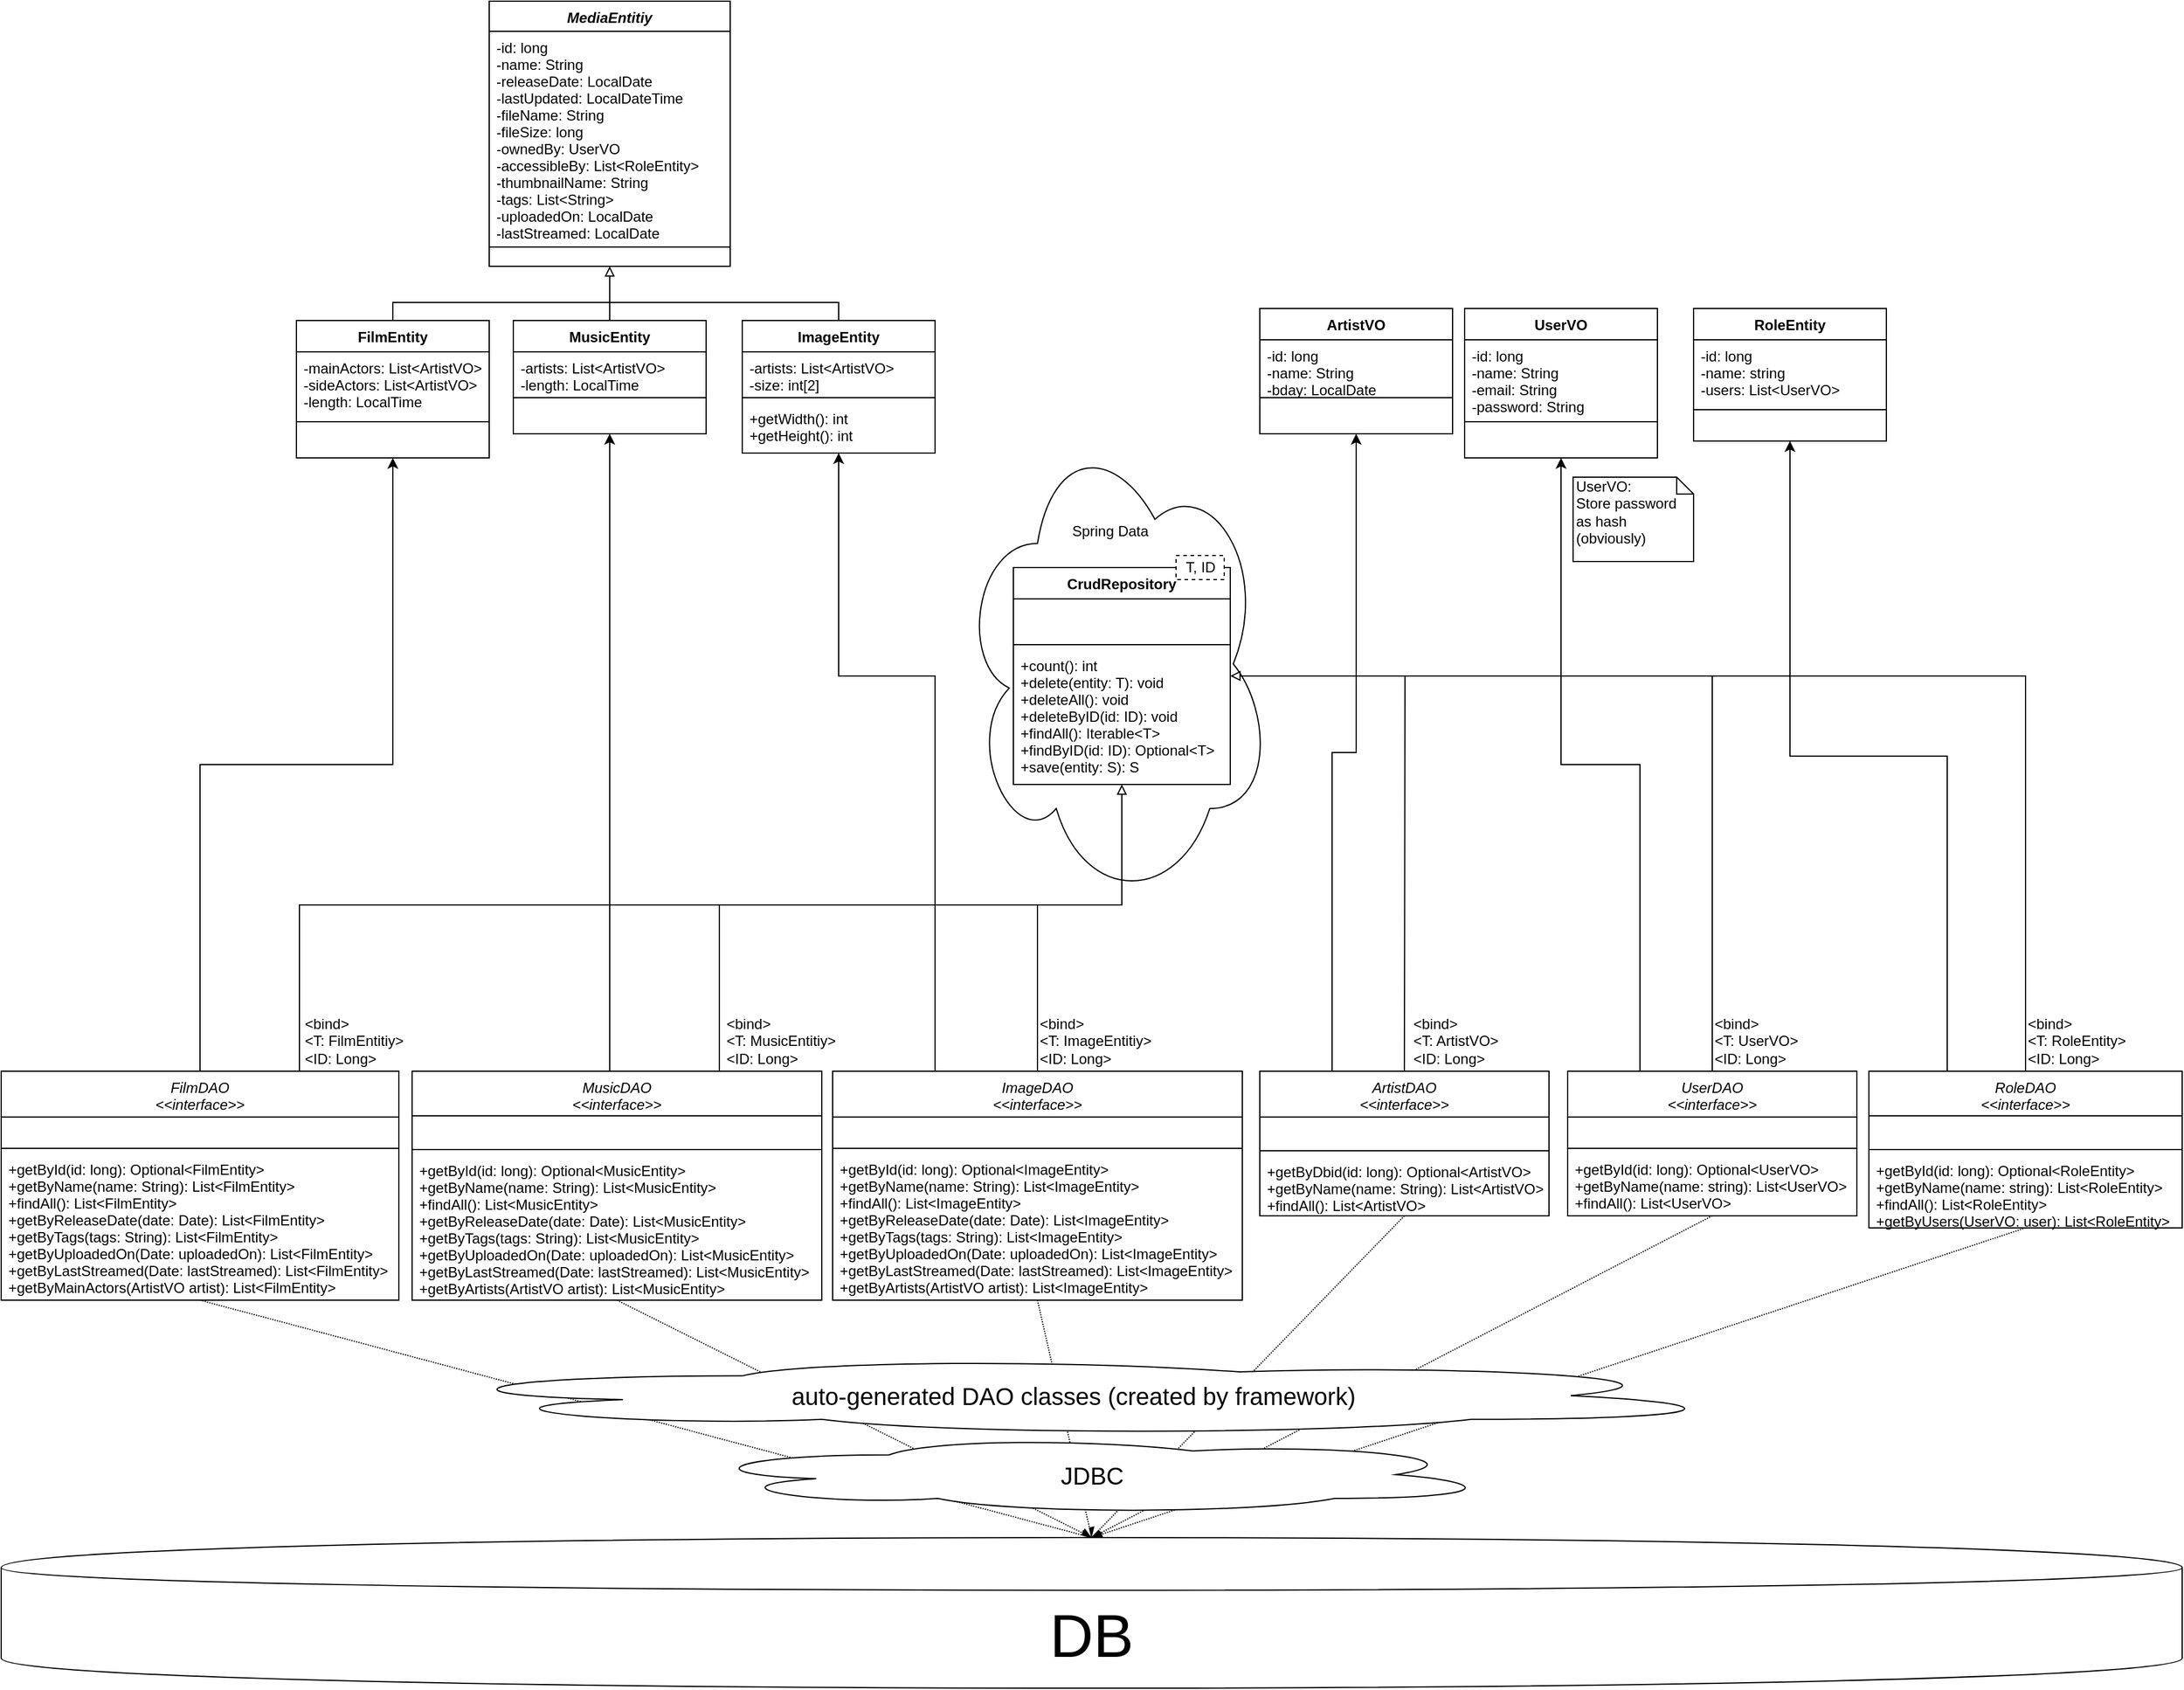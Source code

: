 <mxfile version="12.5.3" type="device"><diagram id="YP7HFyZaJCNOg3gk6_sX" name="Page-1"><mxGraphModel dx="2249" dy="1991" grid="1" gridSize="10" guides="1" tooltips="1" connect="1" arrows="1" fold="1" page="1" pageScale="1" pageWidth="827" pageHeight="1169" math="0" shadow="0"><root><mxCell id="0"/><mxCell id="1" parent="0"/><mxCell id="Z74YaJd0JO3LBjnw7may-52" value="FilmEntity" style="swimlane;fontStyle=1;align=center;verticalAlign=top;childLayout=stackLayout;horizontal=1;startSize=26;horizontalStack=0;resizeParent=1;resizeParentMax=0;resizeLast=0;collapsible=1;marginBottom=0;rounded=0;shadow=0;glass=0;comic=0;gradientColor=none;" parent="1" vertex="1"><mxGeometry x="135" y="25" width="160" height="114" as="geometry"/></mxCell><mxCell id="Z74YaJd0JO3LBjnw7may-53" value="-mainActors: List&lt;ArtistVO&gt;&#10;-sideActors: List&lt;ArtistVO&gt;&#10;-length: LocalTime&#10;" style="text;strokeColor=none;fillColor=none;align=left;verticalAlign=top;spacingLeft=4;spacingRight=4;overflow=hidden;rotatable=0;points=[[0,0.5],[1,0.5]];portConstraint=eastwest;" parent="Z74YaJd0JO3LBjnw7may-52" vertex="1"><mxGeometry y="26" width="160" height="54" as="geometry"/></mxCell><mxCell id="Z74YaJd0JO3LBjnw7may-54" value="" style="line;strokeWidth=1;fillColor=none;align=left;verticalAlign=middle;spacingTop=-1;spacingLeft=3;spacingRight=3;rotatable=0;labelPosition=right;points=[];portConstraint=eastwest;" parent="Z74YaJd0JO3LBjnw7may-52" vertex="1"><mxGeometry y="80" width="160" height="8" as="geometry"/></mxCell><mxCell id="Z74YaJd0JO3LBjnw7may-55" value=" " style="text;strokeColor=none;fillColor=none;align=left;verticalAlign=top;spacingLeft=4;spacingRight=4;overflow=hidden;rotatable=0;points=[[0,0.5],[1,0.5]];portConstraint=eastwest;" parent="Z74YaJd0JO3LBjnw7may-52" vertex="1"><mxGeometry y="88" width="160" height="26" as="geometry"/></mxCell><mxCell id="Z74YaJd0JO3LBjnw7may-56" value="ArtistVO" style="swimlane;fontStyle=1;align=center;verticalAlign=top;childLayout=stackLayout;horizontal=1;startSize=26;horizontalStack=0;resizeParent=1;resizeParentMax=0;resizeLast=0;collapsible=1;marginBottom=0;rounded=0;shadow=0;glass=0;comic=0;gradientColor=none;" parent="1" vertex="1"><mxGeometry x="934.5" y="15" width="160" height="104" as="geometry"/></mxCell><mxCell id="Z74YaJd0JO3LBjnw7may-57" value="-id: long&#10;-name: String&#10;-bday: LocalDate&#10;" style="text;strokeColor=none;fillColor=none;align=left;verticalAlign=top;spacingLeft=4;spacingRight=4;overflow=hidden;rotatable=0;points=[[0,0.5],[1,0.5]];portConstraint=eastwest;" parent="Z74YaJd0JO3LBjnw7may-56" vertex="1"><mxGeometry y="26" width="160" height="44" as="geometry"/></mxCell><mxCell id="Z74YaJd0JO3LBjnw7may-58" value="" style="line;strokeWidth=1;fillColor=none;align=left;verticalAlign=middle;spacingTop=-1;spacingLeft=3;spacingRight=3;rotatable=0;labelPosition=right;points=[];portConstraint=eastwest;" parent="Z74YaJd0JO3LBjnw7may-56" vertex="1"><mxGeometry y="70" width="160" height="8" as="geometry"/></mxCell><mxCell id="Z74YaJd0JO3LBjnw7may-59" value=" " style="text;strokeColor=none;fillColor=none;align=left;verticalAlign=top;spacingLeft=4;spacingRight=4;overflow=hidden;rotatable=0;points=[[0,0.5],[1,0.5]];portConstraint=eastwest;" parent="Z74YaJd0JO3LBjnw7may-56" vertex="1"><mxGeometry y="78" width="160" height="26" as="geometry"/></mxCell><mxCell id="Z74YaJd0JO3LBjnw7may-69" value="MusicEntity" style="swimlane;fontStyle=1;align=center;verticalAlign=top;childLayout=stackLayout;horizontal=1;startSize=26;horizontalStack=0;resizeParent=1;resizeParentMax=0;resizeLast=0;collapsible=1;marginBottom=0;rounded=0;shadow=0;glass=0;comic=0;gradientColor=none;" parent="1" vertex="1"><mxGeometry x="315" y="25" width="160" height="94" as="geometry"/></mxCell><mxCell id="Z74YaJd0JO3LBjnw7may-70" value="-artists: List&lt;ArtistVO&gt;&#10;-length: LocalTime&#10;" style="text;strokeColor=none;fillColor=none;align=left;verticalAlign=top;spacingLeft=4;spacingRight=4;overflow=hidden;rotatable=0;points=[[0,0.5],[1,0.5]];portConstraint=eastwest;" parent="Z74YaJd0JO3LBjnw7may-69" vertex="1"><mxGeometry y="26" width="160" height="34" as="geometry"/></mxCell><mxCell id="Z74YaJd0JO3LBjnw7may-71" value="" style="line;strokeWidth=1;fillColor=none;align=left;verticalAlign=middle;spacingTop=-1;spacingLeft=3;spacingRight=3;rotatable=0;labelPosition=right;points=[];portConstraint=eastwest;" parent="Z74YaJd0JO3LBjnw7may-69" vertex="1"><mxGeometry y="60" width="160" height="8" as="geometry"/></mxCell><mxCell id="Z74YaJd0JO3LBjnw7may-72" value=" " style="text;strokeColor=none;fillColor=none;align=left;verticalAlign=top;spacingLeft=4;spacingRight=4;overflow=hidden;rotatable=0;points=[[0,0.5],[1,0.5]];portConstraint=eastwest;" parent="Z74YaJd0JO3LBjnw7may-69" vertex="1"><mxGeometry y="68" width="160" height="26" as="geometry"/></mxCell><mxCell id="Z74YaJd0JO3LBjnw7may-73" value="ImageEntity" style="swimlane;fontStyle=1;align=center;verticalAlign=top;childLayout=stackLayout;horizontal=1;startSize=26;horizontalStack=0;resizeParent=1;resizeParentMax=0;resizeLast=0;collapsible=1;marginBottom=0;rounded=0;shadow=0;glass=0;comic=0;gradientColor=none;" parent="1" vertex="1"><mxGeometry x="505" y="25" width="160" height="110" as="geometry"/></mxCell><mxCell id="Z74YaJd0JO3LBjnw7may-74" value="-artists: List&lt;ArtistVO&gt;&#10;-size: int[2]&#10;" style="text;strokeColor=none;fillColor=none;align=left;verticalAlign=top;spacingLeft=4;spacingRight=4;overflow=hidden;rotatable=0;points=[[0,0.5],[1,0.5]];portConstraint=eastwest;" parent="Z74YaJd0JO3LBjnw7may-73" vertex="1"><mxGeometry y="26" width="160" height="34" as="geometry"/></mxCell><mxCell id="Z74YaJd0JO3LBjnw7may-75" value="" style="line;strokeWidth=1;fillColor=none;align=left;verticalAlign=middle;spacingTop=-1;spacingLeft=3;spacingRight=3;rotatable=0;labelPosition=right;points=[];portConstraint=eastwest;" parent="Z74YaJd0JO3LBjnw7may-73" vertex="1"><mxGeometry y="60" width="160" height="8" as="geometry"/></mxCell><mxCell id="Z74YaJd0JO3LBjnw7may-76" value="+getWidth(): int&#10;+getHeight(): int&#10;" style="text;strokeColor=none;fillColor=none;align=left;verticalAlign=top;spacingLeft=4;spacingRight=4;overflow=hidden;rotatable=0;points=[[0,0.5],[1,0.5]];portConstraint=eastwest;" parent="Z74YaJd0JO3LBjnw7may-73" vertex="1"><mxGeometry y="68" width="160" height="42" as="geometry"/></mxCell><mxCell id="eEmlUZ2aHTx8cpikARrD-1" value="UserVO" style="swimlane;fontStyle=1;align=center;verticalAlign=top;childLayout=stackLayout;horizontal=1;startSize=26;horizontalStack=0;resizeParent=1;resizeParentMax=0;resizeLast=0;collapsible=1;marginBottom=0;rounded=0;shadow=0;glass=0;comic=0;gradientColor=none;" parent="1" vertex="1"><mxGeometry x="1104.5" y="15" width="160" height="124" as="geometry"/></mxCell><mxCell id="eEmlUZ2aHTx8cpikARrD-2" value="-id: long&#10;-name: String&#10;-email: String&#10;-password: String&#10;&#10;" style="text;strokeColor=none;fillColor=none;align=left;verticalAlign=top;spacingLeft=4;spacingRight=4;overflow=hidden;rotatable=0;points=[[0,0.5],[1,0.5]];portConstraint=eastwest;" parent="eEmlUZ2aHTx8cpikARrD-1" vertex="1"><mxGeometry y="26" width="160" height="64" as="geometry"/></mxCell><mxCell id="eEmlUZ2aHTx8cpikARrD-3" value="" style="line;strokeWidth=1;fillColor=none;align=left;verticalAlign=middle;spacingTop=-1;spacingLeft=3;spacingRight=3;rotatable=0;labelPosition=right;points=[];portConstraint=eastwest;" parent="eEmlUZ2aHTx8cpikARrD-1" vertex="1"><mxGeometry y="90" width="160" height="8" as="geometry"/></mxCell><mxCell id="eEmlUZ2aHTx8cpikARrD-4" value=" " style="text;strokeColor=none;fillColor=none;align=left;verticalAlign=top;spacingLeft=4;spacingRight=4;overflow=hidden;rotatable=0;points=[[0,0.5],[1,0.5]];portConstraint=eastwest;" parent="eEmlUZ2aHTx8cpikARrD-1" vertex="1"><mxGeometry y="98" width="160" height="26" as="geometry"/></mxCell><mxCell id="eEmlUZ2aHTx8cpikARrD-5" value="&lt;div&gt;UserVO:&lt;/div&gt;&lt;div&gt;Store password as hash (obviously)&lt;br&gt;&lt;/div&gt;" style="shape=note;whiteSpace=wrap;html=1;size=14;verticalAlign=top;align=left;spacingTop=-6;" parent="1" vertex="1"><mxGeometry x="1194.5" y="155" width="100" height="70" as="geometry"/></mxCell><mxCell id="eEmlUZ2aHTx8cpikARrD-9" value="RoleEntity" style="swimlane;fontStyle=1;align=center;verticalAlign=top;childLayout=stackLayout;horizontal=1;startSize=26;horizontalStack=0;resizeParent=1;resizeParentMax=0;resizeLast=0;collapsible=1;marginBottom=0;rounded=0;shadow=0;glass=0;comic=0;gradientColor=none;" parent="1" vertex="1"><mxGeometry x="1294.5" y="15" width="160" height="110" as="geometry"/></mxCell><mxCell id="eEmlUZ2aHTx8cpikARrD-10" value="-id: long&#10;-name: string&#10;-users: List&lt;UserVO&gt;&#10;" style="text;strokeColor=none;fillColor=none;align=left;verticalAlign=top;spacingLeft=4;spacingRight=4;overflow=hidden;rotatable=0;points=[[0,0.5],[1,0.5]];portConstraint=eastwest;" parent="eEmlUZ2aHTx8cpikARrD-9" vertex="1"><mxGeometry y="26" width="160" height="54" as="geometry"/></mxCell><mxCell id="eEmlUZ2aHTx8cpikARrD-11" value="" style="line;strokeWidth=1;fillColor=none;align=left;verticalAlign=middle;spacingTop=-1;spacingLeft=3;spacingRight=3;rotatable=0;labelPosition=right;points=[];portConstraint=eastwest;" parent="eEmlUZ2aHTx8cpikARrD-9" vertex="1"><mxGeometry y="80" width="160" height="8" as="geometry"/></mxCell><mxCell id="eEmlUZ2aHTx8cpikARrD-12" value=" " style="text;strokeColor=none;fillColor=none;align=left;verticalAlign=top;spacingLeft=4;spacingRight=4;overflow=hidden;rotatable=0;points=[[0,0.5],[1,0.5]];portConstraint=eastwest;" parent="eEmlUZ2aHTx8cpikARrD-9" vertex="1"><mxGeometry y="88" width="160" height="22" as="geometry"/></mxCell><mxCell id="cUEIJS8t-ERrBjEmtR3z-5" value="" style="endArrow=classic;html=1;entryX=0.5;entryY=1;entryDx=0;entryDy=0;exitX=0.25;exitY=0;exitDx=0;exitDy=0;rounded=0;edgeStyle=orthogonalEdgeStyle;" parent="1" source="cUEIJS8t-ERrBjEmtR3z-11" target="eEmlUZ2aHTx8cpikARrD-9" edge="1"><mxGeometry width="50" height="50" relative="1" as="geometry"><mxPoint x="-290" y="185" as="sourcePoint"/><mxPoint x="-380" y="565" as="targetPoint"/></mxGeometry></mxCell><mxCell id="cUEIJS8t-ERrBjEmtR3z-6" value="" style="endArrow=classic;html=1;entryX=0.5;entryY=1;entryDx=0;entryDy=0;exitX=0.5;exitY=0;exitDx=0;exitDy=0;rounded=0;edgeStyle=orthogonalEdgeStyle;" parent="1" source="cUEIJS8t-ERrBjEmtR3z-35" target="Z74YaJd0JO3LBjnw7may-52" edge="1"><mxGeometry width="50" height="50" relative="1" as="geometry"><mxPoint x="202.5" y="555" as="sourcePoint"/><mxPoint x="-380" y="565" as="targetPoint"/></mxGeometry></mxCell><mxCell id="cUEIJS8t-ERrBjEmtR3z-7" value="" style="endArrow=none;html=1;entryX=0.25;entryY=0;entryDx=0;entryDy=0;rounded=0;edgeStyle=orthogonalEdgeStyle;exitX=0.5;exitY=1;exitDx=0;exitDy=0;startArrow=classic;startFill=1;endFill=0;" parent="1" source="Z74YaJd0JO3LBjnw7may-69" target="cUEIJS8t-ERrBjEmtR3z-31" edge="1"><mxGeometry width="50" height="50" relative="1" as="geometry"><mxPoint x="-80" y="565" as="sourcePoint"/><mxPoint x="490" y="580" as="targetPoint"/><Array as="points"><mxPoint x="395" y="648"/></Array></mxGeometry></mxCell><mxCell id="cUEIJS8t-ERrBjEmtR3z-8" value="" style="endArrow=classic;html=1;entryX=0.5;entryY=1;entryDx=0;entryDy=0;exitX=0.25;exitY=0;exitDx=0;exitDy=0;rounded=0;edgeStyle=orthogonalEdgeStyle;" parent="1" source="cUEIJS8t-ERrBjEmtR3z-27" target="Z74YaJd0JO3LBjnw7may-73" edge="1"><mxGeometry width="50" height="50" relative="1" as="geometry"><mxPoint x="698" y="555" as="sourcePoint"/><mxPoint x="-80" y="565" as="targetPoint"/><Array as="points"><mxPoint x="665" y="320"/><mxPoint x="585" y="320"/></Array></mxGeometry></mxCell><mxCell id="cUEIJS8t-ERrBjEmtR3z-9" value="" style="endArrow=classic;html=1;entryX=0.5;entryY=1;entryDx=0;entryDy=0;exitX=0.25;exitY=0;exitDx=0;exitDy=0;rounded=0;edgeStyle=orthogonalEdgeStyle;" parent="1" source="cUEIJS8t-ERrBjEmtR3z-23" target="Z74YaJd0JO3LBjnw7may-56" edge="1"><mxGeometry width="50" height="50" relative="1" as="geometry"><mxPoint x="965" y="180" as="sourcePoint"/><mxPoint x="510" y="560" as="targetPoint"/></mxGeometry></mxCell><mxCell id="cUEIJS8t-ERrBjEmtR3z-10" value="" style="endArrow=classic;html=1;entryX=0.5;entryY=1;entryDx=0;entryDy=0;exitX=0.25;exitY=0;exitDx=0;exitDy=0;rounded=0;edgeStyle=orthogonalEdgeStyle;" parent="1" source="cUEIJS8t-ERrBjEmtR3z-19" target="eEmlUZ2aHTx8cpikARrD-1" edge="1"><mxGeometry width="50" height="50" relative="1" as="geometry"><mxPoint x="1185" y="180" as="sourcePoint"/><mxPoint x="510" y="560" as="targetPoint"/></mxGeometry></mxCell><mxCell id="cUEIJS8t-ERrBjEmtR3z-48" style="edgeStyle=none;rounded=0;orthogonalLoop=1;jettySize=auto;html=1;exitX=0.5;exitY=1;exitDx=0;exitDy=0;entryX=0.5;entryY=0;entryDx=0;entryDy=0;dashed=1;dashPattern=1 1;endArrow=async;endFill=1;" parent="1" source="cUEIJS8t-ERrBjEmtR3z-11" target="cUEIJS8t-ERrBjEmtR3z-45" edge="1"><mxGeometry relative="1" as="geometry"/></mxCell><mxCell id="cUEIJS8t-ERrBjEmtR3z-11" value="RoleDAO&#10;&lt;&lt;interface&gt;&gt;" style="swimlane;fontStyle=2;align=center;verticalAlign=top;childLayout=stackLayout;horizontal=1;startSize=37;horizontalStack=0;resizeParent=1;resizeParentMax=0;resizeLast=0;collapsible=1;marginBottom=0;" parent="1" vertex="1"><mxGeometry x="1440" y="648" width="260" height="130" as="geometry"/></mxCell><mxCell id="cUEIJS8t-ERrBjEmtR3z-12" value=" " style="text;strokeColor=none;fillColor=none;align=left;verticalAlign=top;spacingLeft=4;spacingRight=4;overflow=hidden;rotatable=0;points=[[0,0.5],[1,0.5]];portConstraint=eastwest;" parent="cUEIJS8t-ERrBjEmtR3z-11" vertex="1"><mxGeometry y="37" width="260" height="24" as="geometry"/></mxCell><mxCell id="cUEIJS8t-ERrBjEmtR3z-13" value="" style="line;strokeWidth=1;fillColor=none;align=left;verticalAlign=middle;spacingTop=-1;spacingLeft=3;spacingRight=3;rotatable=0;labelPosition=right;points=[];portConstraint=eastwest;" parent="cUEIJS8t-ERrBjEmtR3z-11" vertex="1"><mxGeometry y="61" width="260" height="8" as="geometry"/></mxCell><mxCell id="cUEIJS8t-ERrBjEmtR3z-14" value="+getById(id: long): Optional&lt;RoleEntity&gt;&#10;+getByName(name: string): List&lt;RoleEntity&gt;&#10;+findAll(): List&lt;RoleEntity&gt;&#10;+getByUsers(UserVO: user): List&lt;RoleEntity&gt;" style="text;strokeColor=none;fillColor=none;align=left;verticalAlign=top;spacingLeft=4;spacingRight=4;overflow=hidden;rotatable=0;points=[[0,0.5],[1,0.5]];portConstraint=eastwest;" parent="cUEIJS8t-ERrBjEmtR3z-11" vertex="1"><mxGeometry y="69" width="260" height="61" as="geometry"/></mxCell><mxCell id="cUEIJS8t-ERrBjEmtR3z-56" style="edgeStyle=none;rounded=0;orthogonalLoop=1;jettySize=auto;html=1;exitX=0.5;exitY=1;exitDx=0;exitDy=0;entryX=0.5;entryY=0;entryDx=0;entryDy=0;dashed=1;dashPattern=1 1;endArrow=async;endFill=1;" parent="1" source="cUEIJS8t-ERrBjEmtR3z-19" target="cUEIJS8t-ERrBjEmtR3z-45" edge="1"><mxGeometry relative="1" as="geometry"/></mxCell><mxCell id="cUEIJS8t-ERrBjEmtR3z-19" value="UserDAO&#10;&lt;&lt;interface&gt;&gt;" style="swimlane;fontStyle=2;align=center;verticalAlign=top;childLayout=stackLayout;horizontal=1;startSize=38;horizontalStack=0;resizeParent=1;resizeParentMax=0;resizeLast=0;collapsible=1;marginBottom=0;" parent="1" vertex="1"><mxGeometry x="1190" y="648" width="240" height="120" as="geometry"/></mxCell><mxCell id="cUEIJS8t-ERrBjEmtR3z-20" value=" " style="text;strokeColor=none;fillColor=none;align=left;verticalAlign=top;spacingLeft=4;spacingRight=4;overflow=hidden;rotatable=0;points=[[0,0.5],[1,0.5]];portConstraint=eastwest;" parent="cUEIJS8t-ERrBjEmtR3z-19" vertex="1"><mxGeometry y="38" width="240" height="22" as="geometry"/></mxCell><mxCell id="cUEIJS8t-ERrBjEmtR3z-21" value="" style="line;strokeWidth=1;fillColor=none;align=left;verticalAlign=middle;spacingTop=-1;spacingLeft=3;spacingRight=3;rotatable=0;labelPosition=right;points=[];portConstraint=eastwest;" parent="cUEIJS8t-ERrBjEmtR3z-19" vertex="1"><mxGeometry y="60" width="240" height="8" as="geometry"/></mxCell><mxCell id="cUEIJS8t-ERrBjEmtR3z-22" value="+getById(id: long): Optional&lt;UserVO&gt;&#10;+getByName(name: string): List&lt;UserVO&gt;&#10;+findAll(): List&lt;UserVO&gt;" style="text;strokeColor=none;fillColor=none;align=left;verticalAlign=top;spacingLeft=4;spacingRight=4;overflow=hidden;rotatable=0;points=[[0,0.5],[1,0.5]];portConstraint=eastwest;" parent="cUEIJS8t-ERrBjEmtR3z-19" vertex="1"><mxGeometry y="68" width="240" height="52" as="geometry"/></mxCell><mxCell id="cUEIJS8t-ERrBjEmtR3z-55" style="edgeStyle=none;rounded=0;orthogonalLoop=1;jettySize=auto;html=1;exitX=0.5;exitY=1;exitDx=0;exitDy=0;entryX=0.5;entryY=0;entryDx=0;entryDy=0;dashed=1;dashPattern=1 1;endArrow=async;endFill=1;" parent="1" source="cUEIJS8t-ERrBjEmtR3z-23" target="cUEIJS8t-ERrBjEmtR3z-45" edge="1"><mxGeometry relative="1" as="geometry"/></mxCell><mxCell id="cUEIJS8t-ERrBjEmtR3z-23" value="ArtistDAO&#10;&lt;&lt;interface&gt;&gt;" style="swimlane;fontStyle=2;align=center;verticalAlign=top;childLayout=stackLayout;horizontal=1;startSize=38;horizontalStack=0;resizeParent=1;resizeParentMax=0;resizeLast=0;collapsible=1;marginBottom=0;" parent="1" vertex="1"><mxGeometry x="934.5" y="648" width="240" height="120" as="geometry"/></mxCell><mxCell id="cUEIJS8t-ERrBjEmtR3z-24" value=" " style="text;strokeColor=none;fillColor=none;align=left;verticalAlign=top;spacingLeft=4;spacingRight=4;overflow=hidden;rotatable=0;points=[[0,0.5],[1,0.5]];portConstraint=eastwest;" parent="cUEIJS8t-ERrBjEmtR3z-23" vertex="1"><mxGeometry y="38" width="240" height="24" as="geometry"/></mxCell><mxCell id="cUEIJS8t-ERrBjEmtR3z-25" value="" style="line;strokeWidth=1;fillColor=none;align=left;verticalAlign=middle;spacingTop=-1;spacingLeft=3;spacingRight=3;rotatable=0;labelPosition=right;points=[];portConstraint=eastwest;" parent="cUEIJS8t-ERrBjEmtR3z-23" vertex="1"><mxGeometry y="62" width="240" height="8" as="geometry"/></mxCell><mxCell id="cUEIJS8t-ERrBjEmtR3z-26" value="+getByDbid(id: long): Optional&lt;ArtistVO&gt;&#10;+getByName(name: String): List&lt;ArtistVO&gt;&#10;+findAll(): List&lt;ArtistVO&gt;" style="text;strokeColor=none;fillColor=none;align=left;verticalAlign=top;spacingLeft=4;spacingRight=4;overflow=hidden;rotatable=0;points=[[0,0.5],[1,0.5]];portConstraint=eastwest;" parent="cUEIJS8t-ERrBjEmtR3z-23" vertex="1"><mxGeometry y="70" width="240" height="50" as="geometry"/></mxCell><mxCell id="cUEIJS8t-ERrBjEmtR3z-53" style="edgeStyle=none;rounded=0;orthogonalLoop=1;jettySize=auto;html=1;exitX=0.5;exitY=1;exitDx=0;exitDy=0;dashed=1;dashPattern=1 1;endArrow=async;endFill=1;entryX=0.5;entryY=0;entryDx=0;entryDy=0;" parent="1" source="cUEIJS8t-ERrBjEmtR3z-27" target="cUEIJS8t-ERrBjEmtR3z-45" edge="1"><mxGeometry relative="1" as="geometry"><mxPoint x="1224.5" y="966" as="targetPoint"/></mxGeometry></mxCell><mxCell id="cUEIJS8t-ERrBjEmtR3z-27" value="ImageDAO&#10;&lt;&lt;interface&gt;&gt;" style="swimlane;fontStyle=2;align=center;verticalAlign=top;childLayout=stackLayout;horizontal=1;startSize=38;horizontalStack=0;resizeParent=1;resizeParentMax=0;resizeLast=0;collapsible=1;marginBottom=0;" parent="1" vertex="1"><mxGeometry x="580" y="648" width="340" height="190" as="geometry"/></mxCell><mxCell id="cUEIJS8t-ERrBjEmtR3z-28" value=" " style="text;strokeColor=none;fillColor=none;align=left;verticalAlign=top;spacingLeft=4;spacingRight=4;overflow=hidden;rotatable=0;points=[[0,0.5],[1,0.5]];portConstraint=eastwest;" parent="cUEIJS8t-ERrBjEmtR3z-27" vertex="1"><mxGeometry y="38" width="340" height="22" as="geometry"/></mxCell><mxCell id="cUEIJS8t-ERrBjEmtR3z-29" value="" style="line;strokeWidth=1;fillColor=none;align=left;verticalAlign=middle;spacingTop=-1;spacingLeft=3;spacingRight=3;rotatable=0;labelPosition=right;points=[];portConstraint=eastwest;" parent="cUEIJS8t-ERrBjEmtR3z-27" vertex="1"><mxGeometry y="60" width="340" height="8" as="geometry"/></mxCell><mxCell id="cUEIJS8t-ERrBjEmtR3z-30" value="+getById(id: long): Optional&lt;ImageEntity&gt;&#10;+getByName(name: String): List&lt;ImageEntity&gt;&#10;+findAll(): List&lt;ImageEntity&gt;&#10;+getByReleaseDate(date: Date): List&lt;ImageEntity&gt;&#10;+getByTags(tags: String): List&lt;ImageEntity&gt;&#10;+getByUploadedOn(Date: uploadedOn): List&lt;ImageEntity&gt;&#10;+getByLastStreamed(Date: lastStreamed): List&lt;ImageEntity&gt;&#10;+getByArtists(ArtistVO artist): List&lt;ImageEntity&gt;" style="text;strokeColor=none;fillColor=none;align=left;verticalAlign=top;spacingLeft=4;spacingRight=4;overflow=hidden;rotatable=0;points=[[0,0.5],[1,0.5]];portConstraint=eastwest;" parent="cUEIJS8t-ERrBjEmtR3z-27" vertex="1"><mxGeometry y="68" width="340" height="122" as="geometry"/></mxCell><mxCell id="cUEIJS8t-ERrBjEmtR3z-52" style="edgeStyle=none;rounded=0;orthogonalLoop=1;jettySize=auto;html=1;exitX=0.5;exitY=1;exitDx=0;exitDy=0;entryX=0.5;entryY=0;entryDx=0;entryDy=0;dashed=1;dashPattern=1 1;endArrow=async;endFill=1;" parent="1" source="cUEIJS8t-ERrBjEmtR3z-31" target="cUEIJS8t-ERrBjEmtR3z-45" edge="1"><mxGeometry relative="1" as="geometry"/></mxCell><mxCell id="cUEIJS8t-ERrBjEmtR3z-31" value="MusicDAO&#10;&lt;&lt;interface&gt;&gt;" style="swimlane;fontStyle=2;align=center;verticalAlign=top;childLayout=stackLayout;horizontal=1;startSize=37;horizontalStack=0;resizeParent=1;resizeParentMax=0;resizeLast=0;collapsible=1;marginBottom=0;" parent="1" vertex="1"><mxGeometry x="231" y="648" width="340" height="190" as="geometry"/></mxCell><mxCell id="cUEIJS8t-ERrBjEmtR3z-32" value=" " style="text;strokeColor=none;fillColor=none;align=left;verticalAlign=top;spacingLeft=4;spacingRight=4;overflow=hidden;rotatable=0;points=[[0,0.5],[1,0.5]];portConstraint=eastwest;" parent="cUEIJS8t-ERrBjEmtR3z-31" vertex="1"><mxGeometry y="37" width="340" height="24" as="geometry"/></mxCell><mxCell id="cUEIJS8t-ERrBjEmtR3z-33" value="" style="line;strokeWidth=1;fillColor=none;align=left;verticalAlign=middle;spacingTop=-1;spacingLeft=3;spacingRight=3;rotatable=0;labelPosition=right;points=[];portConstraint=eastwest;" parent="cUEIJS8t-ERrBjEmtR3z-31" vertex="1"><mxGeometry y="61" width="340" height="8" as="geometry"/></mxCell><mxCell id="cUEIJS8t-ERrBjEmtR3z-34" value="+getById(id: long): Optional&lt;MusicEntity&gt;&#10;+getByName(name: String): List&lt;MusicEntity&gt;&#10;+findAll(): List&lt;MusicEntity&gt;&#10;+getByReleaseDate(date: Date): List&lt;MusicEntity&gt;&#10;+getByTags(tags: String): List&lt;MusicEntity&gt;&#10;+getByUploadedOn(Date: uploadedOn): List&lt;MusicEntity&gt;&#10;+getByLastStreamed(Date: lastStreamed): List&lt;MusicEntity&gt;&#10;+getByArtists(ArtistVO artist): List&lt;MusicEntity&gt;" style="text;strokeColor=none;fillColor=none;align=left;verticalAlign=top;spacingLeft=4;spacingRight=4;overflow=hidden;rotatable=0;points=[[0,0.5],[1,0.5]];portConstraint=eastwest;" parent="cUEIJS8t-ERrBjEmtR3z-31" vertex="1"><mxGeometry y="69" width="340" height="121" as="geometry"/></mxCell><mxCell id="cUEIJS8t-ERrBjEmtR3z-50" style="edgeStyle=none;rounded=0;orthogonalLoop=1;jettySize=auto;html=1;exitX=0.5;exitY=1;exitDx=0;exitDy=0;entryX=0.5;entryY=0;entryDx=0;entryDy=0;dashed=1;dashPattern=1 1;endArrow=async;endFill=1;" parent="1" source="cUEIJS8t-ERrBjEmtR3z-35" target="cUEIJS8t-ERrBjEmtR3z-45" edge="1"><mxGeometry relative="1" as="geometry"/></mxCell><mxCell id="cUEIJS8t-ERrBjEmtR3z-35" value="FilmDAO&#10;&lt;&lt;interface&gt;&gt;" style="swimlane;fontStyle=2;align=center;verticalAlign=top;childLayout=stackLayout;horizontal=1;startSize=38;horizontalStack=0;resizeParent=1;resizeParentMax=0;resizeLast=0;collapsible=1;marginBottom=0;" parent="1" vertex="1"><mxGeometry x="-110" y="648" width="330" height="190" as="geometry"/></mxCell><mxCell id="cUEIJS8t-ERrBjEmtR3z-36" value=" " style="text;strokeColor=none;fillColor=none;align=left;verticalAlign=top;spacingLeft=4;spacingRight=4;overflow=hidden;rotatable=0;points=[[0,0.5],[1,0.5]];portConstraint=eastwest;" parent="cUEIJS8t-ERrBjEmtR3z-35" vertex="1"><mxGeometry y="38" width="330" height="22" as="geometry"/></mxCell><mxCell id="cUEIJS8t-ERrBjEmtR3z-37" value="" style="line;strokeWidth=1;fillColor=none;align=left;verticalAlign=middle;spacingTop=-1;spacingLeft=3;spacingRight=3;rotatable=0;labelPosition=right;points=[];portConstraint=eastwest;" parent="cUEIJS8t-ERrBjEmtR3z-35" vertex="1"><mxGeometry y="60" width="330" height="8" as="geometry"/></mxCell><mxCell id="cUEIJS8t-ERrBjEmtR3z-38" value="+getById(id: long): Optional&lt;FilmEntity&gt;&#10;+getByName(name: String): List&lt;FilmEntity&gt;&#10;+findAll(): List&lt;FilmEntity&gt;&#10;+getByReleaseDate(date: Date): List&lt;FilmEntity&gt;&#10;+getByTags(tags: String): List&lt;FilmEntity&gt;&#10;+getByUploadedOn(Date: uploadedOn): List&lt;FilmEntity&gt;&#10;+getByLastStreamed(Date: lastStreamed): List&lt;FilmEntity&gt;&#10;+getByMainActors(ArtistVO artist): List&lt;FilmEntity&gt;" style="text;strokeColor=none;fillColor=none;align=left;verticalAlign=top;spacingLeft=4;spacingRight=4;overflow=hidden;rotatable=0;points=[[0,0.5],[1,0.5]];portConstraint=eastwest;" parent="cUEIJS8t-ERrBjEmtR3z-35" vertex="1"><mxGeometry y="68" width="330" height="122" as="geometry"/></mxCell><mxCell id="cUEIJS8t-ERrBjEmtR3z-39" value="" style="endArrow=none;html=1;exitX=0.5;exitY=0;exitDx=0;exitDy=0;endFill=0;rounded=0;edgeStyle=orthogonalEdgeStyle;" parent="1" source="cUEIJS8t-ERrBjEmtR3z-11" edge="1"><mxGeometry width="50" height="50" relative="1" as="geometry"><mxPoint x="-250" y="355" as="sourcePoint"/><mxPoint x="1310" y="320" as="targetPoint"/><Array as="points"><mxPoint x="1570" y="320"/></Array></mxGeometry></mxCell><mxCell id="cUEIJS8t-ERrBjEmtR3z-40" value="" style="endArrow=none;html=1;exitX=0.75;exitY=0;exitDx=0;exitDy=0;endFill=0;rounded=0;edgeStyle=orthogonalEdgeStyle;" parent="1" source="cUEIJS8t-ERrBjEmtR3z-35" edge="1"><mxGeometry width="50" height="50" relative="1" as="geometry"><mxPoint x="164.5" y="750" as="sourcePoint"/><mxPoint x="490" y="510" as="targetPoint"/><Array as="points"><mxPoint x="138" y="510"/></Array></mxGeometry></mxCell><mxCell id="cUEIJS8t-ERrBjEmtR3z-41" value="" style="endArrow=none;html=1;endFill=0;rounded=0;edgeStyle=orthogonalEdgeStyle;exitX=0.75;exitY=0;exitDx=0;exitDy=0;" parent="1" source="cUEIJS8t-ERrBjEmtR3z-31" edge="1"><mxGeometry width="50" height="50" relative="1" as="geometry"><mxPoint x="450" y="580" as="sourcePoint"/><mxPoint x="750" y="510" as="targetPoint"/><Array as="points"><mxPoint x="486" y="510"/></Array></mxGeometry></mxCell><mxCell id="cUEIJS8t-ERrBjEmtR3z-44" value="" style="endArrow=none;html=1;exitX=0.5;exitY=0;exitDx=0;exitDy=0;endFill=0;rounded=0;" parent="1" source="cUEIJS8t-ERrBjEmtR3z-19" edge="1"><mxGeometry width="50" height="50" relative="1" as="geometry"><mxPoint x="1260" y="585" as="sourcePoint"/><mxPoint x="1050" y="320" as="targetPoint"/><Array as="points"><mxPoint x="1310" y="320"/></Array></mxGeometry></mxCell><mxCell id="cUEIJS8t-ERrBjEmtR3z-45" value="&lt;font style=&quot;font-size: 50px&quot;&gt;DB&lt;/font&gt;" style="shape=cylinder;whiteSpace=wrap;html=1;boundedLbl=1;backgroundOutline=1;" parent="1" vertex="1"><mxGeometry x="-110" y="1035" width="1810" height="125" as="geometry"/></mxCell><mxCell id="cUEIJS8t-ERrBjEmtR3z-57" value="&lt;font style=&quot;font-size: 20px&quot;&gt;JDBC&lt;/font&gt;" style="ellipse;shape=cloud;whiteSpace=wrap;html=1;rotation=0;" parent="1" vertex="1"><mxGeometry x="458.75" y="950" width="672.5" height="65.6" as="geometry"/></mxCell><mxCell id="f3-sEHFBZWl9ZNQLyYY4-30" value="MediaEntitiy&#10;" style="swimlane;fontStyle=3;align=center;verticalAlign=top;childLayout=stackLayout;horizontal=1;startSize=25;horizontalStack=0;resizeParent=1;resizeParentMax=0;resizeLast=0;collapsible=1;marginBottom=0;gradientColor=none;" parent="1" vertex="1"><mxGeometry x="295" y="-240" width="200" height="220" as="geometry"/></mxCell><mxCell id="f3-sEHFBZWl9ZNQLyYY4-31" value="-id: long&#10;-name: String&#10;-releaseDate: LocalDate&#10;-lastUpdated: LocalDateTime&#10;-fileName: String&#10;-fileSize: long&#10;-ownedBy: UserVO&#10;-accessibleBy: List&lt;RoleEntity&gt;&#10;-thumbnailName: String&#10;-tags: List&lt;String&gt;&#10;-uploadedOn: LocalDate&#10;-lastStreamed: LocalDate&#10;&#10;&#10;&#10;" style="text;strokeColor=none;fillColor=none;align=left;verticalAlign=top;spacingLeft=4;spacingRight=4;overflow=hidden;rotatable=0;points=[[0,0.5],[1,0.5]];portConstraint=eastwest;" parent="f3-sEHFBZWl9ZNQLyYY4-30" vertex="1"><mxGeometry y="25" width="200" height="175" as="geometry"/></mxCell><mxCell id="f3-sEHFBZWl9ZNQLyYY4-32" value="" style="line;strokeWidth=1;fillColor=none;align=left;verticalAlign=middle;spacingTop=-1;spacingLeft=3;spacingRight=3;rotatable=0;labelPosition=right;points=[];portConstraint=eastwest;" parent="f3-sEHFBZWl9ZNQLyYY4-30" vertex="1"><mxGeometry y="200" width="200" height="8" as="geometry"/></mxCell><mxCell id="f3-sEHFBZWl9ZNQLyYY4-33" value=" " style="text;strokeColor=none;fillColor=none;align=left;verticalAlign=top;spacingLeft=4;spacingRight=4;overflow=hidden;rotatable=0;points=[[0,0.5],[1,0.5]];portConstraint=eastwest;" parent="f3-sEHFBZWl9ZNQLyYY4-30" vertex="1"><mxGeometry y="208" width="200" height="12" as="geometry"/></mxCell><mxCell id="f3-sEHFBZWl9ZNQLyYY4-34" value="" style="endArrow=block;html=1;exitX=0.5;exitY=0;exitDx=0;exitDy=0;entryX=0.5;entryY=1;entryDx=0;entryDy=0;endFill=0;" parent="1" source="Z74YaJd0JO3LBjnw7may-69" target="f3-sEHFBZWl9ZNQLyYY4-30" edge="1"><mxGeometry width="50" height="50" relative="1" as="geometry"><mxPoint x="590" y="-107" as="sourcePoint"/><mxPoint x="640" y="-157" as="targetPoint"/></mxGeometry></mxCell><mxCell id="f3-sEHFBZWl9ZNQLyYY4-35" value="" style="endArrow=none;html=1;exitX=0.5;exitY=0;exitDx=0;exitDy=0;entryX=0.5;entryY=0;entryDx=0;entryDy=0;rounded=0;" parent="1" source="Z74YaJd0JO3LBjnw7may-52" target="Z74YaJd0JO3LBjnw7may-73" edge="1"><mxGeometry width="50" height="50" relative="1" as="geometry"><mxPoint x="160" y="-30" as="sourcePoint"/><mxPoint x="240" y="-20" as="targetPoint"/><Array as="points"><mxPoint x="215" y="10"/><mxPoint x="585" y="10"/></Array></mxGeometry></mxCell><mxCell id="t35js5AuaeCKXZfO7n-u-1" value="" style="ellipse;shape=cloud;whiteSpace=wrap;html=1;" vertex="1" parent="1"><mxGeometry x="685" y="110" width="260" height="400" as="geometry"/></mxCell><mxCell id="t35js5AuaeCKXZfO7n-u-2" value="CrudRepository" style="swimlane;fontStyle=1;align=center;verticalAlign=top;childLayout=stackLayout;horizontal=1;startSize=26;horizontalStack=0;resizeParent=1;resizeParentMax=0;resizeLast=0;collapsible=1;marginBottom=0;rounded=0;shadow=0;glass=0;comic=0;gradientColor=none;" vertex="1" parent="1"><mxGeometry x="730" y="230" width="180" height="180" as="geometry"/></mxCell><mxCell id="t35js5AuaeCKXZfO7n-u-3" value=" " style="text;strokeColor=none;fillColor=none;align=left;verticalAlign=top;spacingLeft=4;spacingRight=4;overflow=hidden;rotatable=0;points=[[0,0.5],[1,0.5]];portConstraint=eastwest;" vertex="1" parent="t35js5AuaeCKXZfO7n-u-2"><mxGeometry y="26" width="180" height="34" as="geometry"/></mxCell><mxCell id="t35js5AuaeCKXZfO7n-u-4" value="" style="line;strokeWidth=1;fillColor=none;align=left;verticalAlign=middle;spacingTop=-1;spacingLeft=3;spacingRight=3;rotatable=0;labelPosition=right;points=[];portConstraint=eastwest;" vertex="1" parent="t35js5AuaeCKXZfO7n-u-2"><mxGeometry y="60" width="180" height="8" as="geometry"/></mxCell><mxCell id="t35js5AuaeCKXZfO7n-u-5" value="+count(): int&#10;+delete(entity: T): void&#10;+deleteAll(): void&#10;+deleteByID(id: ID): void&#10;+findAll(): Iterable&lt;T&gt;&#10;+findByID(id: ID): Optional&lt;T&gt;&#10;+save(entity: S): S" style="text;strokeColor=none;fillColor=none;align=left;verticalAlign=top;spacingLeft=4;spacingRight=4;overflow=hidden;rotatable=0;points=[[0,0.5],[1,0.5]];portConstraint=eastwest;" vertex="1" parent="t35js5AuaeCKXZfO7n-u-2"><mxGeometry y="68" width="180" height="112" as="geometry"/></mxCell><mxCell id="t35js5AuaeCKXZfO7n-u-6" value="T, ID" style="text;html=1;align=center;verticalAlign=middle;resizable=0;points=[];autosize=1;dashed=1;strokeColor=#000000;fillColor=#ffffff;" vertex="1" parent="1"><mxGeometry x="865" y="220" width="40" height="20" as="geometry"/></mxCell><mxCell id="t35js5AuaeCKXZfO7n-u-8" value="Spring Data" style="text;html=1;align=center;verticalAlign=middle;resizable=0;points=[];autosize=1;" vertex="1" parent="1"><mxGeometry x="770" y="190" width="80" height="20" as="geometry"/></mxCell><mxCell id="cUEIJS8t-ERrBjEmtR3z-43" value="" style="endArrow=block;html=1;exitX=0.5;exitY=0;exitDx=0;exitDy=0;endFill=0;rounded=0;entryX=1;entryY=0.196;entryDx=0;entryDy=0;entryPerimeter=0;" parent="1" source="cUEIJS8t-ERrBjEmtR3z-23" target="t35js5AuaeCKXZfO7n-u-5" edge="1"><mxGeometry width="50" height="50" relative="1" as="geometry"><mxPoint x="810" y="435" as="sourcePoint"/><mxPoint x="930" y="280" as="targetPoint"/><Array as="points"><mxPoint x="1055" y="320"/></Array></mxGeometry></mxCell><mxCell id="cUEIJS8t-ERrBjEmtR3z-42" value="" style="endArrow=block;html=1;exitX=0.5;exitY=0;exitDx=0;exitDy=0;endFill=0;rounded=0;entryX=0.5;entryY=1;entryDx=0;entryDy=0;entryPerimeter=0;edgeStyle=orthogonalEdgeStyle;" parent="1" source="cUEIJS8t-ERrBjEmtR3z-27" target="t35js5AuaeCKXZfO7n-u-5" edge="1"><mxGeometry width="50" height="50" relative="1" as="geometry"><mxPoint x="620" y="635" as="sourcePoint"/><mxPoint x="760" y="470" as="targetPoint"/><Array as="points"><mxPoint x="750" y="510"/><mxPoint x="820" y="510"/></Array></mxGeometry></mxCell><mxCell id="t35js5AuaeCKXZfO7n-u-9" value="&lt;font style=&quot;font-size: 20px&quot;&gt;auto-generated DAO classes (created by framework)&lt;/font&gt;" style="ellipse;shape=cloud;whiteSpace=wrap;html=1;rotation=0;" vertex="1" parent="1"><mxGeometry x="230" y="884.4" width="1100" height="65.6" as="geometry"/></mxCell><mxCell id="t35js5AuaeCKXZfO7n-u-10" value="&amp;lt;bind&amp;gt;&lt;br&gt;&amp;lt;T: FilmEntitiy&amp;gt;&lt;br&gt;&amp;lt;ID: Long&amp;gt;" style="text;html=1;align=left;verticalAlign=middle;resizable=0;points=[];autosize=1;" vertex="1" parent="1"><mxGeometry x="140" y="598" width="100" height="50" as="geometry"/></mxCell><mxCell id="t35js5AuaeCKXZfO7n-u-11" value="&amp;lt;bind&amp;gt;&lt;br&gt;&amp;lt;T: MusicEntitiy&amp;gt;&lt;br&gt;&amp;lt;ID: Long&amp;gt;" style="text;html=1;align=left;verticalAlign=middle;resizable=0;points=[];autosize=1;" vertex="1" parent="1"><mxGeometry x="490" y="598" width="110" height="50" as="geometry"/></mxCell><mxCell id="t35js5AuaeCKXZfO7n-u-12" value="&amp;lt;bind&amp;gt;&lt;br&gt;&amp;lt;T: ImageEntitiy&amp;gt;&lt;br&gt;&amp;lt;ID: Long&amp;gt;" style="text;html=1;align=left;verticalAlign=middle;resizable=0;points=[];autosize=1;" vertex="1" parent="1"><mxGeometry x="750" y="598" width="110" height="50" as="geometry"/></mxCell><mxCell id="t35js5AuaeCKXZfO7n-u-13" value="&amp;lt;bind&amp;gt;&lt;br&gt;&amp;lt;T: ArtistVO&amp;gt;&lt;br&gt;&amp;lt;ID: Long&amp;gt;" style="text;html=1;align=left;verticalAlign=middle;resizable=0;points=[];autosize=1;" vertex="1" parent="1"><mxGeometry x="1060" y="598" width="90" height="50" as="geometry"/></mxCell><mxCell id="t35js5AuaeCKXZfO7n-u-14" value="&amp;lt;bind&amp;gt;&lt;br&gt;&amp;lt;T: UserVO&amp;gt;&lt;br&gt;&amp;lt;ID: Long&amp;gt;" style="text;html=1;align=left;verticalAlign=middle;resizable=0;points=[];autosize=1;" vertex="1" parent="1"><mxGeometry x="1310" y="598" width="80" height="50" as="geometry"/></mxCell><mxCell id="t35js5AuaeCKXZfO7n-u-15" value="&amp;lt;bind&amp;gt;&lt;br&gt;&amp;lt;T: RoleEntity&amp;gt;&lt;br&gt;&amp;lt;ID: Long&amp;gt;" style="text;html=1;align=left;verticalAlign=middle;resizable=0;points=[];autosize=1;" vertex="1" parent="1"><mxGeometry x="1570" y="598" width="100" height="50" as="geometry"/></mxCell></root></mxGraphModel></diagram></mxfile>